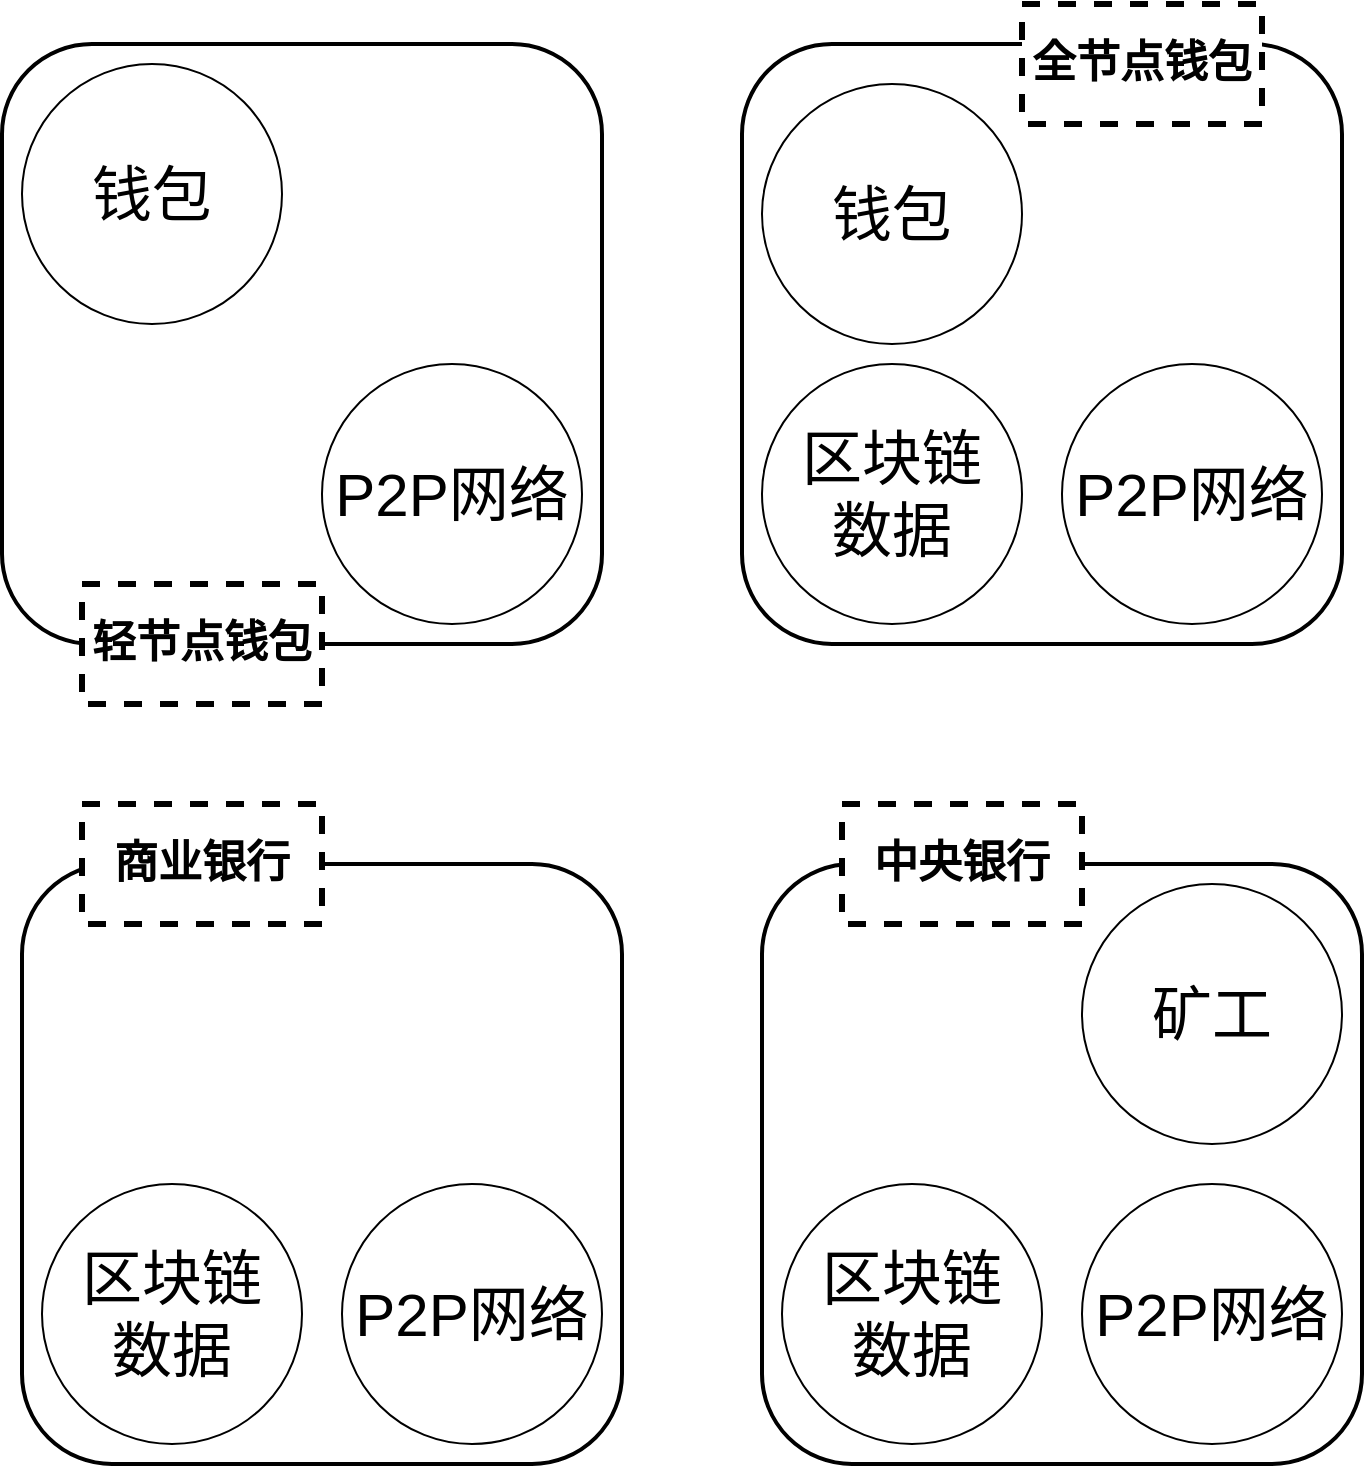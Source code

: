<mxfile version="14.5.10" type="github">
  <diagram id="RUqUa4uMJxRUDKbFo6-b" name="Page-1">
    <mxGraphModel dx="1301" dy="1122" grid="1" gridSize="10" guides="1" tooltips="1" connect="1" arrows="1" fold="1" page="0" pageScale="1" pageWidth="827" pageHeight="1169" math="0" shadow="0">
      <root>
        <mxCell id="0" />
        <mxCell id="1" parent="0" />
        <mxCell id="y0aH20w7pRD61OkZ_pW8-1" value="" style="group" vertex="1" connectable="0" parent="1">
          <mxGeometry x="400" y="200" width="300" height="300" as="geometry" />
        </mxCell>
        <mxCell id="y0aH20w7pRD61OkZ_pW8-2" value="" style="rounded=1;whiteSpace=wrap;html=1;strokeWidth=2;" vertex="1" parent="y0aH20w7pRD61OkZ_pW8-1">
          <mxGeometry width="300" height="300" as="geometry" />
        </mxCell>
        <mxCell id="y0aH20w7pRD61OkZ_pW8-3" value="&lt;font style=&quot;font-size: 30px&quot;&gt;区块链&lt;br&gt;数据&lt;/font&gt;" style="ellipse;whiteSpace=wrap;html=1;aspect=fixed;" vertex="1" parent="y0aH20w7pRD61OkZ_pW8-1">
          <mxGeometry x="10" y="160" width="130" height="130" as="geometry" />
        </mxCell>
        <mxCell id="y0aH20w7pRD61OkZ_pW8-4" value="&lt;font style=&quot;font-size: 30px&quot;&gt;矿工&lt;/font&gt;" style="ellipse;whiteSpace=wrap;html=1;aspect=fixed;" vertex="1" parent="y0aH20w7pRD61OkZ_pW8-1">
          <mxGeometry x="160" y="10" width="130" height="130" as="geometry" />
        </mxCell>
        <mxCell id="y0aH20w7pRD61OkZ_pW8-5" value="&lt;font style=&quot;font-size: 30px&quot;&gt;P2P网络&lt;/font&gt;" style="ellipse;whiteSpace=wrap;html=1;aspect=fixed;" vertex="1" parent="y0aH20w7pRD61OkZ_pW8-1">
          <mxGeometry x="160" y="160" width="130" height="130" as="geometry" />
        </mxCell>
        <mxCell id="y0aH20w7pRD61OkZ_pW8-6" value="&lt;font style=&quot;font-size: 22px&quot;&gt;&lt;b&gt;中央银行&lt;/b&gt;&lt;/font&gt;" style="rounded=0;whiteSpace=wrap;html=1;shadow=0;glass=0;sketch=0;strokeWidth=3;dashed=1;" vertex="1" parent="y0aH20w7pRD61OkZ_pW8-1">
          <mxGeometry x="40" y="-30" width="120" height="60" as="geometry" />
        </mxCell>
        <mxCell id="y0aH20w7pRD61OkZ_pW8-27" value="" style="group;shadow=0;sketch=0;glass=0;" vertex="1" connectable="0" parent="1">
          <mxGeometry x="20" y="-210" width="300" height="350" as="geometry" />
        </mxCell>
        <mxCell id="y0aH20w7pRD61OkZ_pW8-28" value="" style="rounded=1;whiteSpace=wrap;html=1;strokeWidth=2;glass=0;" vertex="1" parent="y0aH20w7pRD61OkZ_pW8-27">
          <mxGeometry width="300" height="300" as="geometry" />
        </mxCell>
        <mxCell id="y0aH20w7pRD61OkZ_pW8-29" value="&lt;font style=&quot;font-size: 30px&quot;&gt;钱包&lt;/font&gt;" style="ellipse;whiteSpace=wrap;html=1;aspect=fixed;" vertex="1" parent="y0aH20w7pRD61OkZ_pW8-27">
          <mxGeometry x="10" y="10" width="130" height="130" as="geometry" />
        </mxCell>
        <mxCell id="y0aH20w7pRD61OkZ_pW8-30" value="&lt;font style=&quot;font-size: 30px&quot;&gt;P2P网络&lt;/font&gt;" style="ellipse;whiteSpace=wrap;html=1;aspect=fixed;" vertex="1" parent="y0aH20w7pRD61OkZ_pW8-27">
          <mxGeometry x="160" y="160" width="130" height="130" as="geometry" />
        </mxCell>
        <mxCell id="y0aH20w7pRD61OkZ_pW8-31" value="&lt;font style=&quot;font-size: 22px&quot;&gt;&lt;b&gt;轻节点钱包&lt;/b&gt;&lt;/font&gt;" style="rounded=0;whiteSpace=wrap;html=1;shadow=0;glass=0;sketch=0;strokeWidth=3;dashed=1;" vertex="1" parent="y0aH20w7pRD61OkZ_pW8-27">
          <mxGeometry x="40" y="270" width="120" height="60" as="geometry" />
        </mxCell>
        <mxCell id="y0aH20w7pRD61OkZ_pW8-40" value="" style="group;shadow=0;sketch=0;glass=0;" vertex="1" connectable="0" parent="1">
          <mxGeometry x="380" y="-200" width="300" height="350" as="geometry" />
        </mxCell>
        <mxCell id="y0aH20w7pRD61OkZ_pW8-41" value="" style="rounded=1;whiteSpace=wrap;html=1;strokeWidth=2;glass=0;" vertex="1" parent="y0aH20w7pRD61OkZ_pW8-40">
          <mxGeometry x="10" y="-10" width="300" height="300" as="geometry" />
        </mxCell>
        <mxCell id="y0aH20w7pRD61OkZ_pW8-42" value="&lt;font style=&quot;font-size: 30px&quot;&gt;钱包&lt;/font&gt;" style="ellipse;whiteSpace=wrap;html=1;aspect=fixed;" vertex="1" parent="y0aH20w7pRD61OkZ_pW8-40">
          <mxGeometry x="20" y="10" width="130" height="130" as="geometry" />
        </mxCell>
        <mxCell id="y0aH20w7pRD61OkZ_pW8-43" value="&lt;font style=&quot;font-size: 30px&quot;&gt;P2P网络&lt;/font&gt;" style="ellipse;whiteSpace=wrap;html=1;aspect=fixed;" vertex="1" parent="y0aH20w7pRD61OkZ_pW8-40">
          <mxGeometry x="170" y="150" width="130" height="130" as="geometry" />
        </mxCell>
        <mxCell id="y0aH20w7pRD61OkZ_pW8-44" value="&lt;font style=&quot;font-size: 22px&quot;&gt;&lt;b&gt;全节点钱包&lt;/b&gt;&lt;/font&gt;" style="rounded=0;whiteSpace=wrap;html=1;shadow=0;glass=0;sketch=0;strokeWidth=3;dashed=1;" vertex="1" parent="y0aH20w7pRD61OkZ_pW8-40">
          <mxGeometry x="150" y="-30" width="120" height="60" as="geometry" />
        </mxCell>
        <mxCell id="y0aH20w7pRD61OkZ_pW8-47" value="&lt;font style=&quot;font-size: 30px&quot;&gt;区块链&lt;br&gt;数据&lt;/font&gt;" style="ellipse;whiteSpace=wrap;html=1;aspect=fixed;" vertex="1" parent="y0aH20w7pRD61OkZ_pW8-40">
          <mxGeometry x="20" y="150" width="130" height="130" as="geometry" />
        </mxCell>
        <mxCell id="y0aH20w7pRD61OkZ_pW8-48" value="" style="group" vertex="1" connectable="0" parent="1">
          <mxGeometry x="30" y="200" width="300" height="300" as="geometry" />
        </mxCell>
        <mxCell id="y0aH20w7pRD61OkZ_pW8-49" value="" style="rounded=1;whiteSpace=wrap;html=1;strokeWidth=2;" vertex="1" parent="y0aH20w7pRD61OkZ_pW8-48">
          <mxGeometry width="300" height="300" as="geometry" />
        </mxCell>
        <mxCell id="y0aH20w7pRD61OkZ_pW8-50" value="&lt;font style=&quot;font-size: 30px&quot;&gt;区块链&lt;br&gt;数据&lt;/font&gt;" style="ellipse;whiteSpace=wrap;html=1;aspect=fixed;" vertex="1" parent="y0aH20w7pRD61OkZ_pW8-48">
          <mxGeometry x="10" y="160" width="130" height="130" as="geometry" />
        </mxCell>
        <mxCell id="y0aH20w7pRD61OkZ_pW8-51" value="&lt;font style=&quot;font-size: 30px&quot;&gt;P2P网络&lt;/font&gt;" style="ellipse;whiteSpace=wrap;html=1;aspect=fixed;" vertex="1" parent="y0aH20w7pRD61OkZ_pW8-48">
          <mxGeometry x="160" y="160" width="130" height="130" as="geometry" />
        </mxCell>
        <mxCell id="y0aH20w7pRD61OkZ_pW8-52" value="&lt;font style=&quot;font-size: 22px&quot;&gt;&lt;b&gt;商业银行&lt;/b&gt;&lt;/font&gt;" style="rounded=0;whiteSpace=wrap;html=1;shadow=0;glass=0;sketch=0;strokeWidth=3;dashed=1;" vertex="1" parent="y0aH20w7pRD61OkZ_pW8-48">
          <mxGeometry x="30" y="-30" width="120" height="60" as="geometry" />
        </mxCell>
      </root>
    </mxGraphModel>
  </diagram>
</mxfile>
